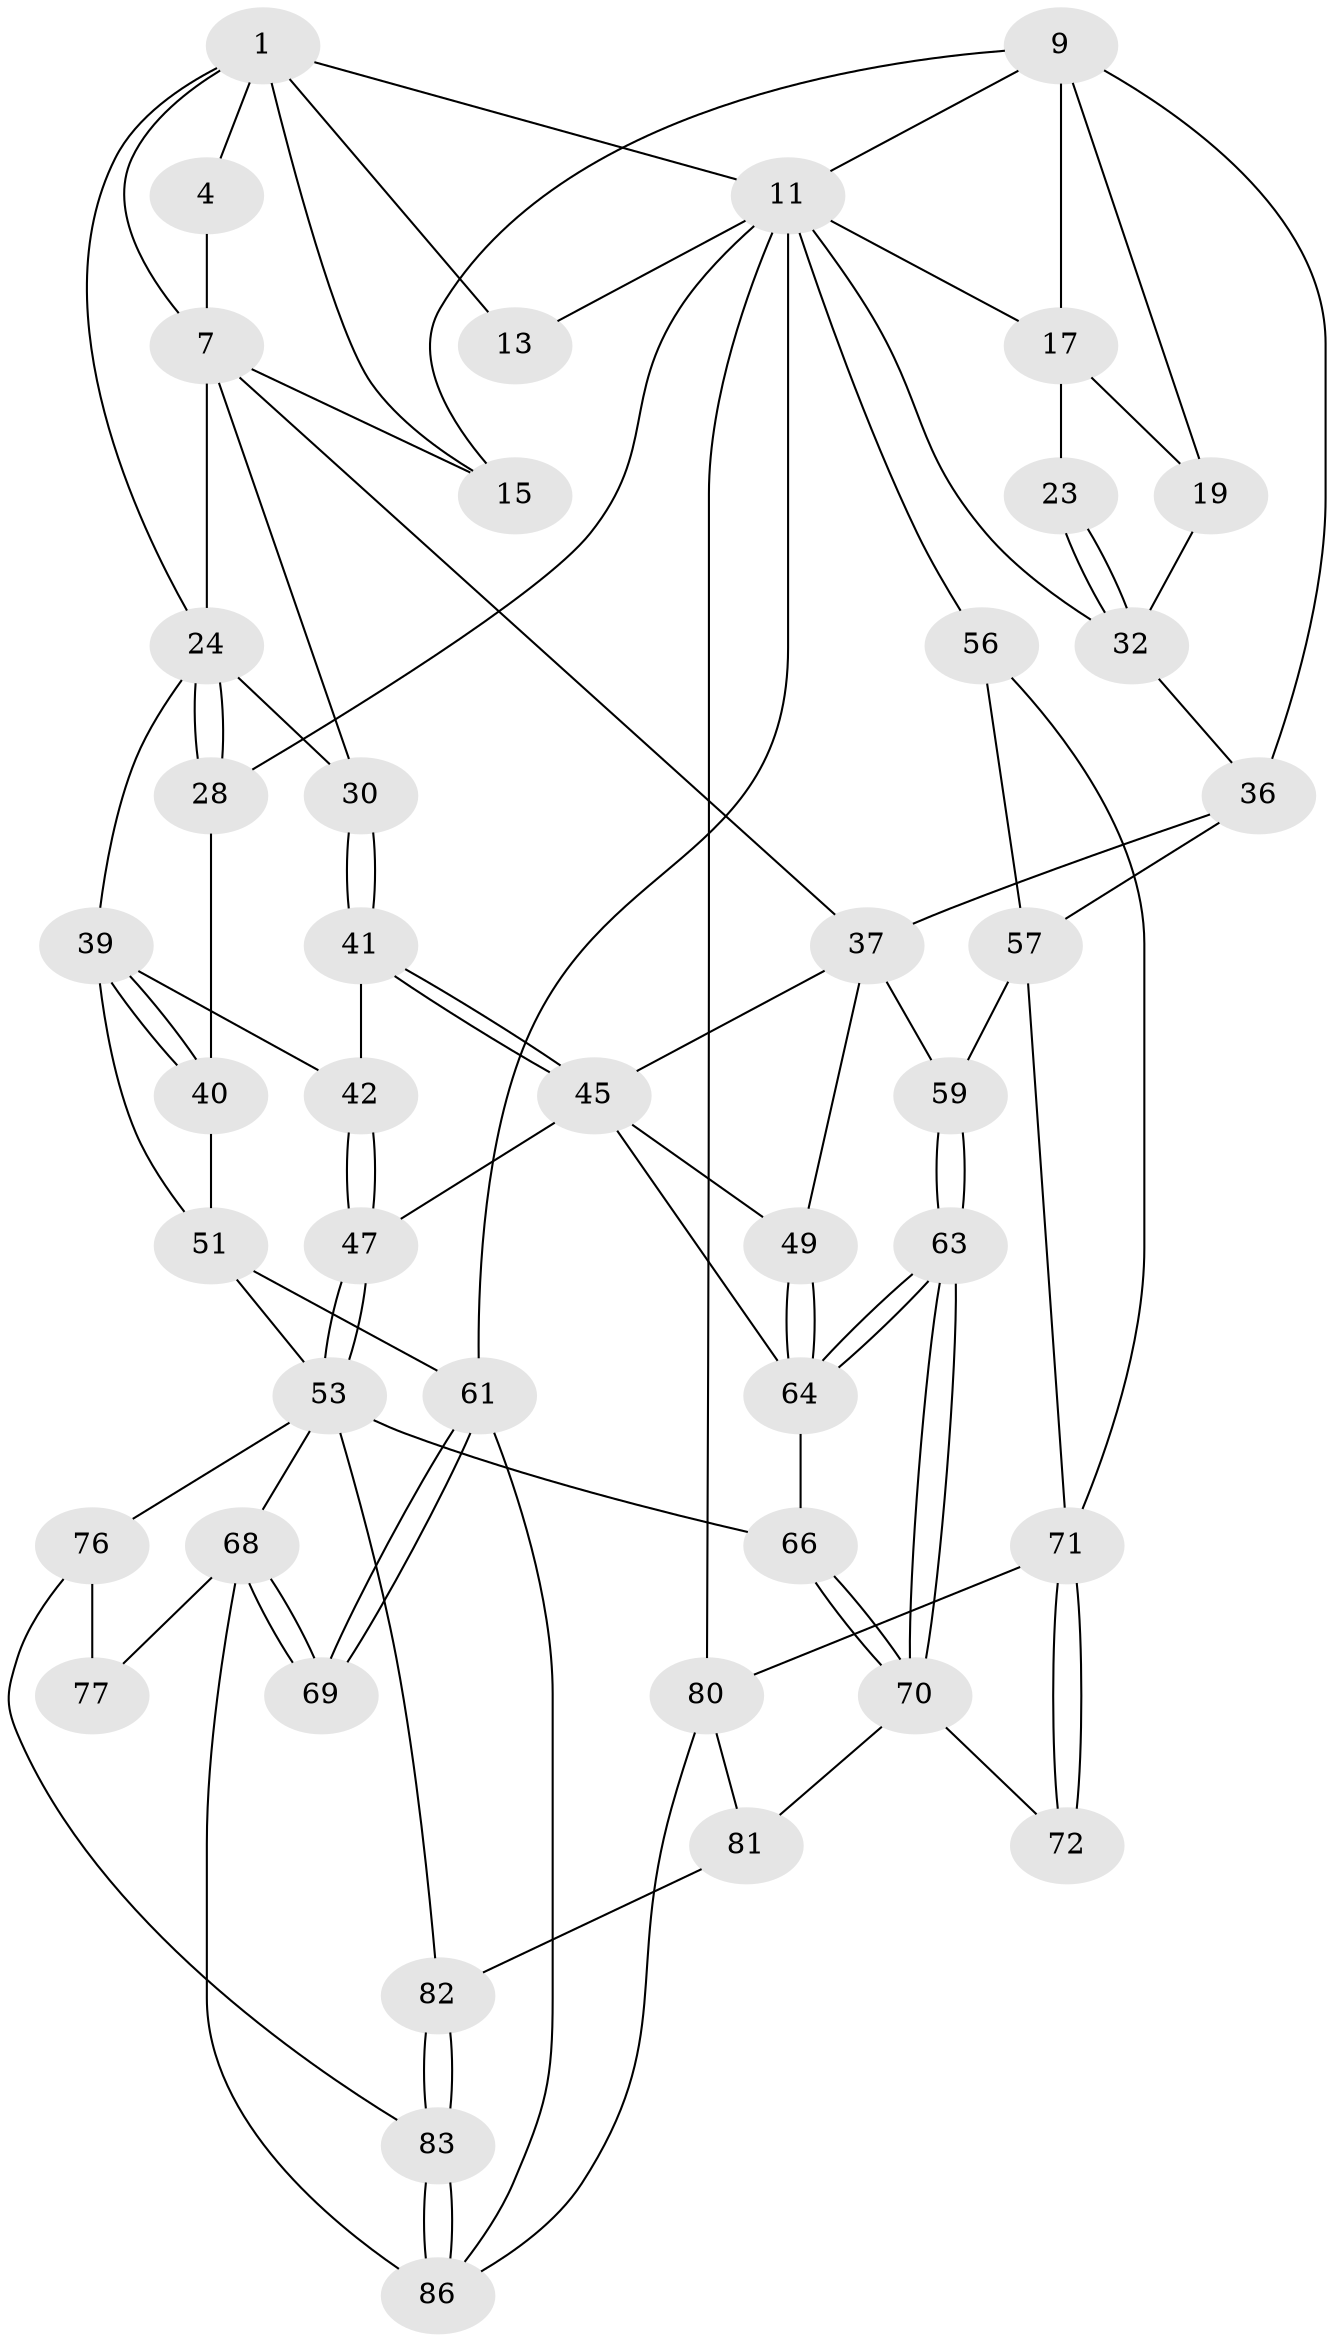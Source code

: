 // original degree distribution, {3: 0.03409090909090909, 4: 0.22727272727272727, 5: 0.5113636363636364, 6: 0.22727272727272727}
// Generated by graph-tools (version 1.1) at 2025/27/03/15/25 16:27:58]
// undirected, 44 vertices, 98 edges
graph export_dot {
graph [start="1"]
  node [color=gray90,style=filled];
  1 [pos="+0.2801055761803431+0",super="+2+5"];
  4 [pos="+0.25784065329602057+0"];
  7 [pos="+0.4423602789135033+0.1251964471501498",super="+8+29"];
  9 [pos="+0.7781430029594569+0.003654136498865605",super="+14+10"];
  11 [pos="+1+0",super="+22+12"];
  13 [pos="+0.683866116498805+0"];
  15 [pos="+0.658223274083015+0.19081814552872992"];
  17 [pos="+0.848773795137692+0.0748819712514745",super="+21+18"];
  19 [pos="+0.7845771244307356+0.22076755763333936"];
  23 [pos="+0.9305561018987947+0.1908174914487653"];
  24 [pos="+0.14014286113406968+0.15824484206346554",super="+25"];
  28 [pos="+0+0",super="+35"];
  30 [pos="+0.2543832372588781+0.23749234087817123"];
  32 [pos="+1+0.3107741988005805",super="+33"];
  36 [pos="+0.7130210595110135+0.38136904288201323",super="+44"];
  37 [pos="+0.5430157484227368+0.3685676099035673",super="+38+48"];
  39 [pos="+0.10646787767026632+0.31521625169848083",super="+43"];
  40 [pos="+0+0.3296966271077278"];
  41 [pos="+0.27203896127367005+0.2737747333298178"];
  42 [pos="+0.26612764103360415+0.31250778474447627"];
  45 [pos="+0.4809608516708886+0.3356202631364503",super="+46"];
  47 [pos="+0.3107295510621827+0.4918073594290404"];
  49 [pos="+0.5373251918716669+0.5092952204552823"];
  51 [pos="+0.1450257263943017+0.4849607878044304",super="+52"];
  53 [pos="+0.2354532410439718+0.571064799661678",super="+54+67"];
  56 [pos="+1+0.6293729608461791",super="+60"];
  57 [pos="+0.7731529019138449+0.5068572940052023",super="+58"];
  59 [pos="+0.6860476833644259+0.5314818339713591"];
  61 [pos="+0+0.7963452851985094",super="+62"];
  63 [pos="+0.5684091935685054+0.6169381111469375"];
  64 [pos="+0.5402837403729207+0.5721510929027247",super="+65"];
  66 [pos="+0.39212726453384333+0.6893329677906779"];
  68 [pos="+0.042034065559969594+0.7312176967826438",super="+78"];
  69 [pos="+0+0.7819584391624108"];
  70 [pos="+0.5557276659867136+0.7364371934193487",super="+73"];
  71 [pos="+0.7583546779713846+0.6476963217418524",super="+74"];
  72 [pos="+0.6385097957336426+0.7819372972326537"];
  76 [pos="+0.3292736376723194+0.7552888539507215",super="+84"];
  77 [pos="+0.18293738421659+0.8301009344474894"];
  80 [pos="+0.8688651231370309+1",super="+85"];
  81 [pos="+0.4980182256557042+0.8362171709409847"];
  82 [pos="+0.4037841145962477+0.8540946567113996"];
  83 [pos="+0.32902880821861+0.9317287312574761"];
  86 [pos="+0.3536027938014287+1",super="+87"];
  1 -- 4;
  1 -- 24;
  1 -- 11;
  1 -- 7;
  1 -- 13;
  1 -- 15;
  4 -- 7;
  7 -- 15;
  7 -- 37;
  7 -- 30;
  7 -- 24;
  9 -- 19;
  9 -- 36;
  9 -- 15;
  9 -- 11;
  9 -- 17;
  11 -- 32;
  11 -- 17;
  11 -- 56 [weight=2];
  11 -- 80;
  11 -- 61 [weight=2];
  11 -- 28;
  11 -- 13;
  17 -- 23 [weight=2];
  17 -- 19;
  19 -- 32;
  23 -- 32;
  23 -- 32;
  24 -- 28 [weight=2];
  24 -- 28;
  24 -- 39;
  24 -- 30;
  28 -- 40;
  30 -- 41;
  30 -- 41;
  32 -- 36;
  36 -- 37;
  36 -- 57;
  37 -- 45;
  37 -- 49;
  37 -- 59;
  39 -- 40;
  39 -- 40;
  39 -- 42;
  39 -- 51;
  40 -- 51;
  41 -- 42;
  41 -- 45;
  41 -- 45;
  42 -- 47;
  42 -- 47;
  45 -- 47;
  45 -- 49;
  45 -- 64;
  47 -- 53;
  47 -- 53;
  49 -- 64;
  49 -- 64;
  51 -- 61;
  51 -- 53;
  53 -- 68;
  53 -- 66;
  53 -- 82;
  53 -- 76;
  56 -- 57;
  56 -- 71;
  57 -- 59;
  57 -- 71;
  59 -- 63;
  59 -- 63;
  61 -- 69;
  61 -- 69;
  61 -- 86;
  63 -- 64;
  63 -- 64;
  63 -- 70;
  63 -- 70;
  64 -- 66;
  66 -- 70;
  66 -- 70;
  68 -- 69 [weight=2];
  68 -- 69;
  68 -- 77;
  68 -- 86;
  70 -- 72;
  70 -- 81;
  71 -- 72 [weight=2];
  71 -- 72;
  71 -- 80;
  76 -- 77 [weight=2];
  76 -- 83;
  80 -- 81;
  80 -- 86;
  81 -- 82;
  82 -- 83;
  82 -- 83;
  83 -- 86;
  83 -- 86;
}
